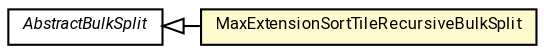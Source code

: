 #!/usr/local/bin/dot
#
# Class diagram 
# Generated by UMLGraph version R5_7_2-60-g0e99a6 (http://www.spinellis.gr/umlgraph/)
#

digraph G {
	graph [fontnames="svg"]
	edge [fontname="Roboto",fontsize=7,labelfontname="Roboto",labelfontsize=7,color="black"];
	node [fontname="Roboto",fontcolor="black",fontsize=8,shape=plaintext,margin=0,width=0,height=0];
	nodesep=0.15;
	ranksep=0.25;
	rankdir=LR;
	// de.lmu.ifi.dbs.elki.index.tree.spatial.rstarvariants.strategies.bulk.AbstractBulkSplit
	c6834506 [label=<<table title="de.lmu.ifi.dbs.elki.index.tree.spatial.rstarvariants.strategies.bulk.AbstractBulkSplit" border="0" cellborder="1" cellspacing="0" cellpadding="2" href="AbstractBulkSplit.html" target="_parent">
		<tr><td><table border="0" cellspacing="0" cellpadding="1">
		<tr><td align="center" balign="center"> <font face="Roboto"><i>AbstractBulkSplit</i></font> </td></tr>
		</table></td></tr>
		</table>>, URL="AbstractBulkSplit.html"];
	// de.lmu.ifi.dbs.elki.index.tree.spatial.rstarvariants.strategies.bulk.MaxExtensionSortTileRecursiveBulkSplit
	c6834508 [label=<<table title="de.lmu.ifi.dbs.elki.index.tree.spatial.rstarvariants.strategies.bulk.MaxExtensionSortTileRecursiveBulkSplit" border="0" cellborder="1" cellspacing="0" cellpadding="2" bgcolor="lemonChiffon" href="MaxExtensionSortTileRecursiveBulkSplit.html" target="_parent">
		<tr><td><table border="0" cellspacing="0" cellpadding="1">
		<tr><td align="center" balign="center"> <font face="Roboto">MaxExtensionSortTileRecursiveBulkSplit</font> </td></tr>
		</table></td></tr>
		</table>>, URL="MaxExtensionSortTileRecursiveBulkSplit.html"];
	// de.lmu.ifi.dbs.elki.index.tree.spatial.rstarvariants.strategies.bulk.MaxExtensionSortTileRecursiveBulkSplit extends de.lmu.ifi.dbs.elki.index.tree.spatial.rstarvariants.strategies.bulk.AbstractBulkSplit
	c6834506 -> c6834508 [arrowtail=empty,dir=back,weight=10];
}

